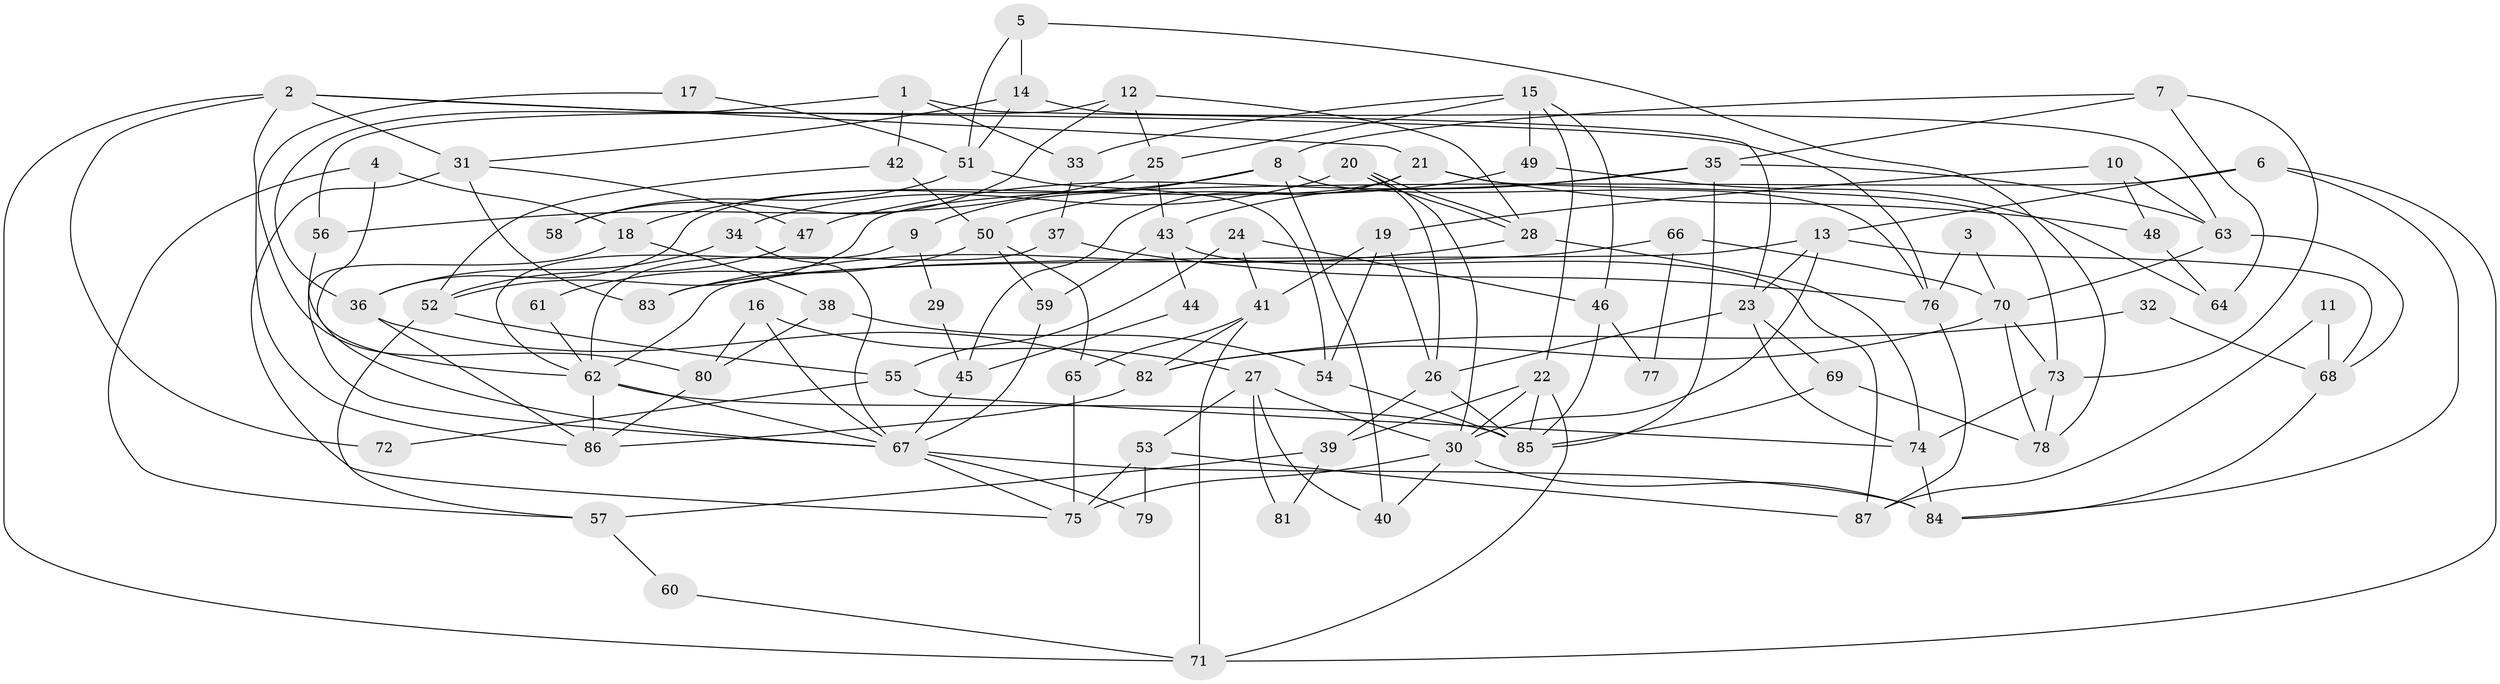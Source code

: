 // coarse degree distribution, {5: 0.21666666666666667, 9: 0.016666666666666666, 3: 0.23333333333333334, 4: 0.18333333333333332, 7: 0.11666666666666667, 6: 0.1, 2: 0.08333333333333333, 8: 0.016666666666666666, 10: 0.016666666666666666, 13: 0.016666666666666666}
// Generated by graph-tools (version 1.1) at 2025/52/02/27/25 19:52:08]
// undirected, 87 vertices, 174 edges
graph export_dot {
graph [start="1"]
  node [color=gray90,style=filled];
  1;
  2;
  3;
  4;
  5;
  6;
  7;
  8;
  9;
  10;
  11;
  12;
  13;
  14;
  15;
  16;
  17;
  18;
  19;
  20;
  21;
  22;
  23;
  24;
  25;
  26;
  27;
  28;
  29;
  30;
  31;
  32;
  33;
  34;
  35;
  36;
  37;
  38;
  39;
  40;
  41;
  42;
  43;
  44;
  45;
  46;
  47;
  48;
  49;
  50;
  51;
  52;
  53;
  54;
  55;
  56;
  57;
  58;
  59;
  60;
  61;
  62;
  63;
  64;
  65;
  66;
  67;
  68;
  69;
  70;
  71;
  72;
  73;
  74;
  75;
  76;
  77;
  78;
  79;
  80;
  81;
  82;
  83;
  84;
  85;
  86;
  87;
  1 -- 23;
  1 -- 36;
  1 -- 33;
  1 -- 42;
  2 -- 76;
  2 -- 31;
  2 -- 21;
  2 -- 71;
  2 -- 72;
  2 -- 86;
  3 -- 70;
  3 -- 76;
  4 -- 18;
  4 -- 62;
  4 -- 57;
  5 -- 78;
  5 -- 14;
  5 -- 51;
  6 -- 71;
  6 -- 84;
  6 -- 13;
  6 -- 52;
  7 -- 35;
  7 -- 73;
  7 -- 8;
  7 -- 64;
  8 -- 40;
  8 -- 9;
  8 -- 18;
  8 -- 76;
  9 -- 62;
  9 -- 29;
  10 -- 63;
  10 -- 48;
  10 -- 19;
  11 -- 87;
  11 -- 68;
  12 -- 25;
  12 -- 56;
  12 -- 28;
  12 -- 58;
  13 -- 68;
  13 -- 23;
  13 -- 30;
  13 -- 62;
  14 -- 31;
  14 -- 51;
  14 -- 63;
  15 -- 46;
  15 -- 22;
  15 -- 25;
  15 -- 33;
  15 -- 49;
  16 -- 27;
  16 -- 67;
  16 -- 80;
  17 -- 51;
  17 -- 80;
  18 -- 67;
  18 -- 38;
  19 -- 26;
  19 -- 41;
  19 -- 54;
  20 -- 34;
  20 -- 28;
  20 -- 28;
  20 -- 26;
  20 -- 30;
  21 -- 73;
  21 -- 36;
  21 -- 45;
  21 -- 48;
  22 -- 71;
  22 -- 30;
  22 -- 39;
  22 -- 85;
  23 -- 26;
  23 -- 69;
  23 -- 74;
  24 -- 55;
  24 -- 41;
  24 -- 46;
  25 -- 43;
  25 -- 56;
  26 -- 85;
  26 -- 39;
  27 -- 30;
  27 -- 53;
  27 -- 40;
  27 -- 81;
  28 -- 74;
  28 -- 83;
  29 -- 45;
  30 -- 40;
  30 -- 75;
  30 -- 84;
  31 -- 75;
  31 -- 47;
  31 -- 83;
  32 -- 82;
  32 -- 68;
  33 -- 37;
  34 -- 67;
  34 -- 36;
  35 -- 85;
  35 -- 63;
  35 -- 43;
  35 -- 47;
  36 -- 86;
  36 -- 82;
  37 -- 62;
  37 -- 76;
  38 -- 54;
  38 -- 80;
  39 -- 57;
  39 -- 81;
  41 -- 82;
  41 -- 65;
  41 -- 71;
  42 -- 52;
  42 -- 50;
  43 -- 59;
  43 -- 44;
  43 -- 87;
  44 -- 45;
  45 -- 67;
  46 -- 85;
  46 -- 77;
  47 -- 52;
  48 -- 64;
  49 -- 50;
  49 -- 64;
  50 -- 65;
  50 -- 59;
  50 -- 61;
  51 -- 54;
  51 -- 58;
  52 -- 57;
  52 -- 55;
  53 -- 75;
  53 -- 87;
  53 -- 79;
  54 -- 85;
  55 -- 74;
  55 -- 72;
  56 -- 67;
  57 -- 60;
  59 -- 67;
  60 -- 71;
  61 -- 62;
  62 -- 86;
  62 -- 67;
  62 -- 85;
  63 -- 70;
  63 -- 68;
  65 -- 75;
  66 -- 83;
  66 -- 70;
  66 -- 77;
  67 -- 84;
  67 -- 75;
  67 -- 79;
  68 -- 84;
  69 -- 85;
  69 -- 78;
  70 -- 73;
  70 -- 82;
  70 -- 78;
  73 -- 74;
  73 -- 78;
  74 -- 84;
  76 -- 87;
  80 -- 86;
  82 -- 86;
}
